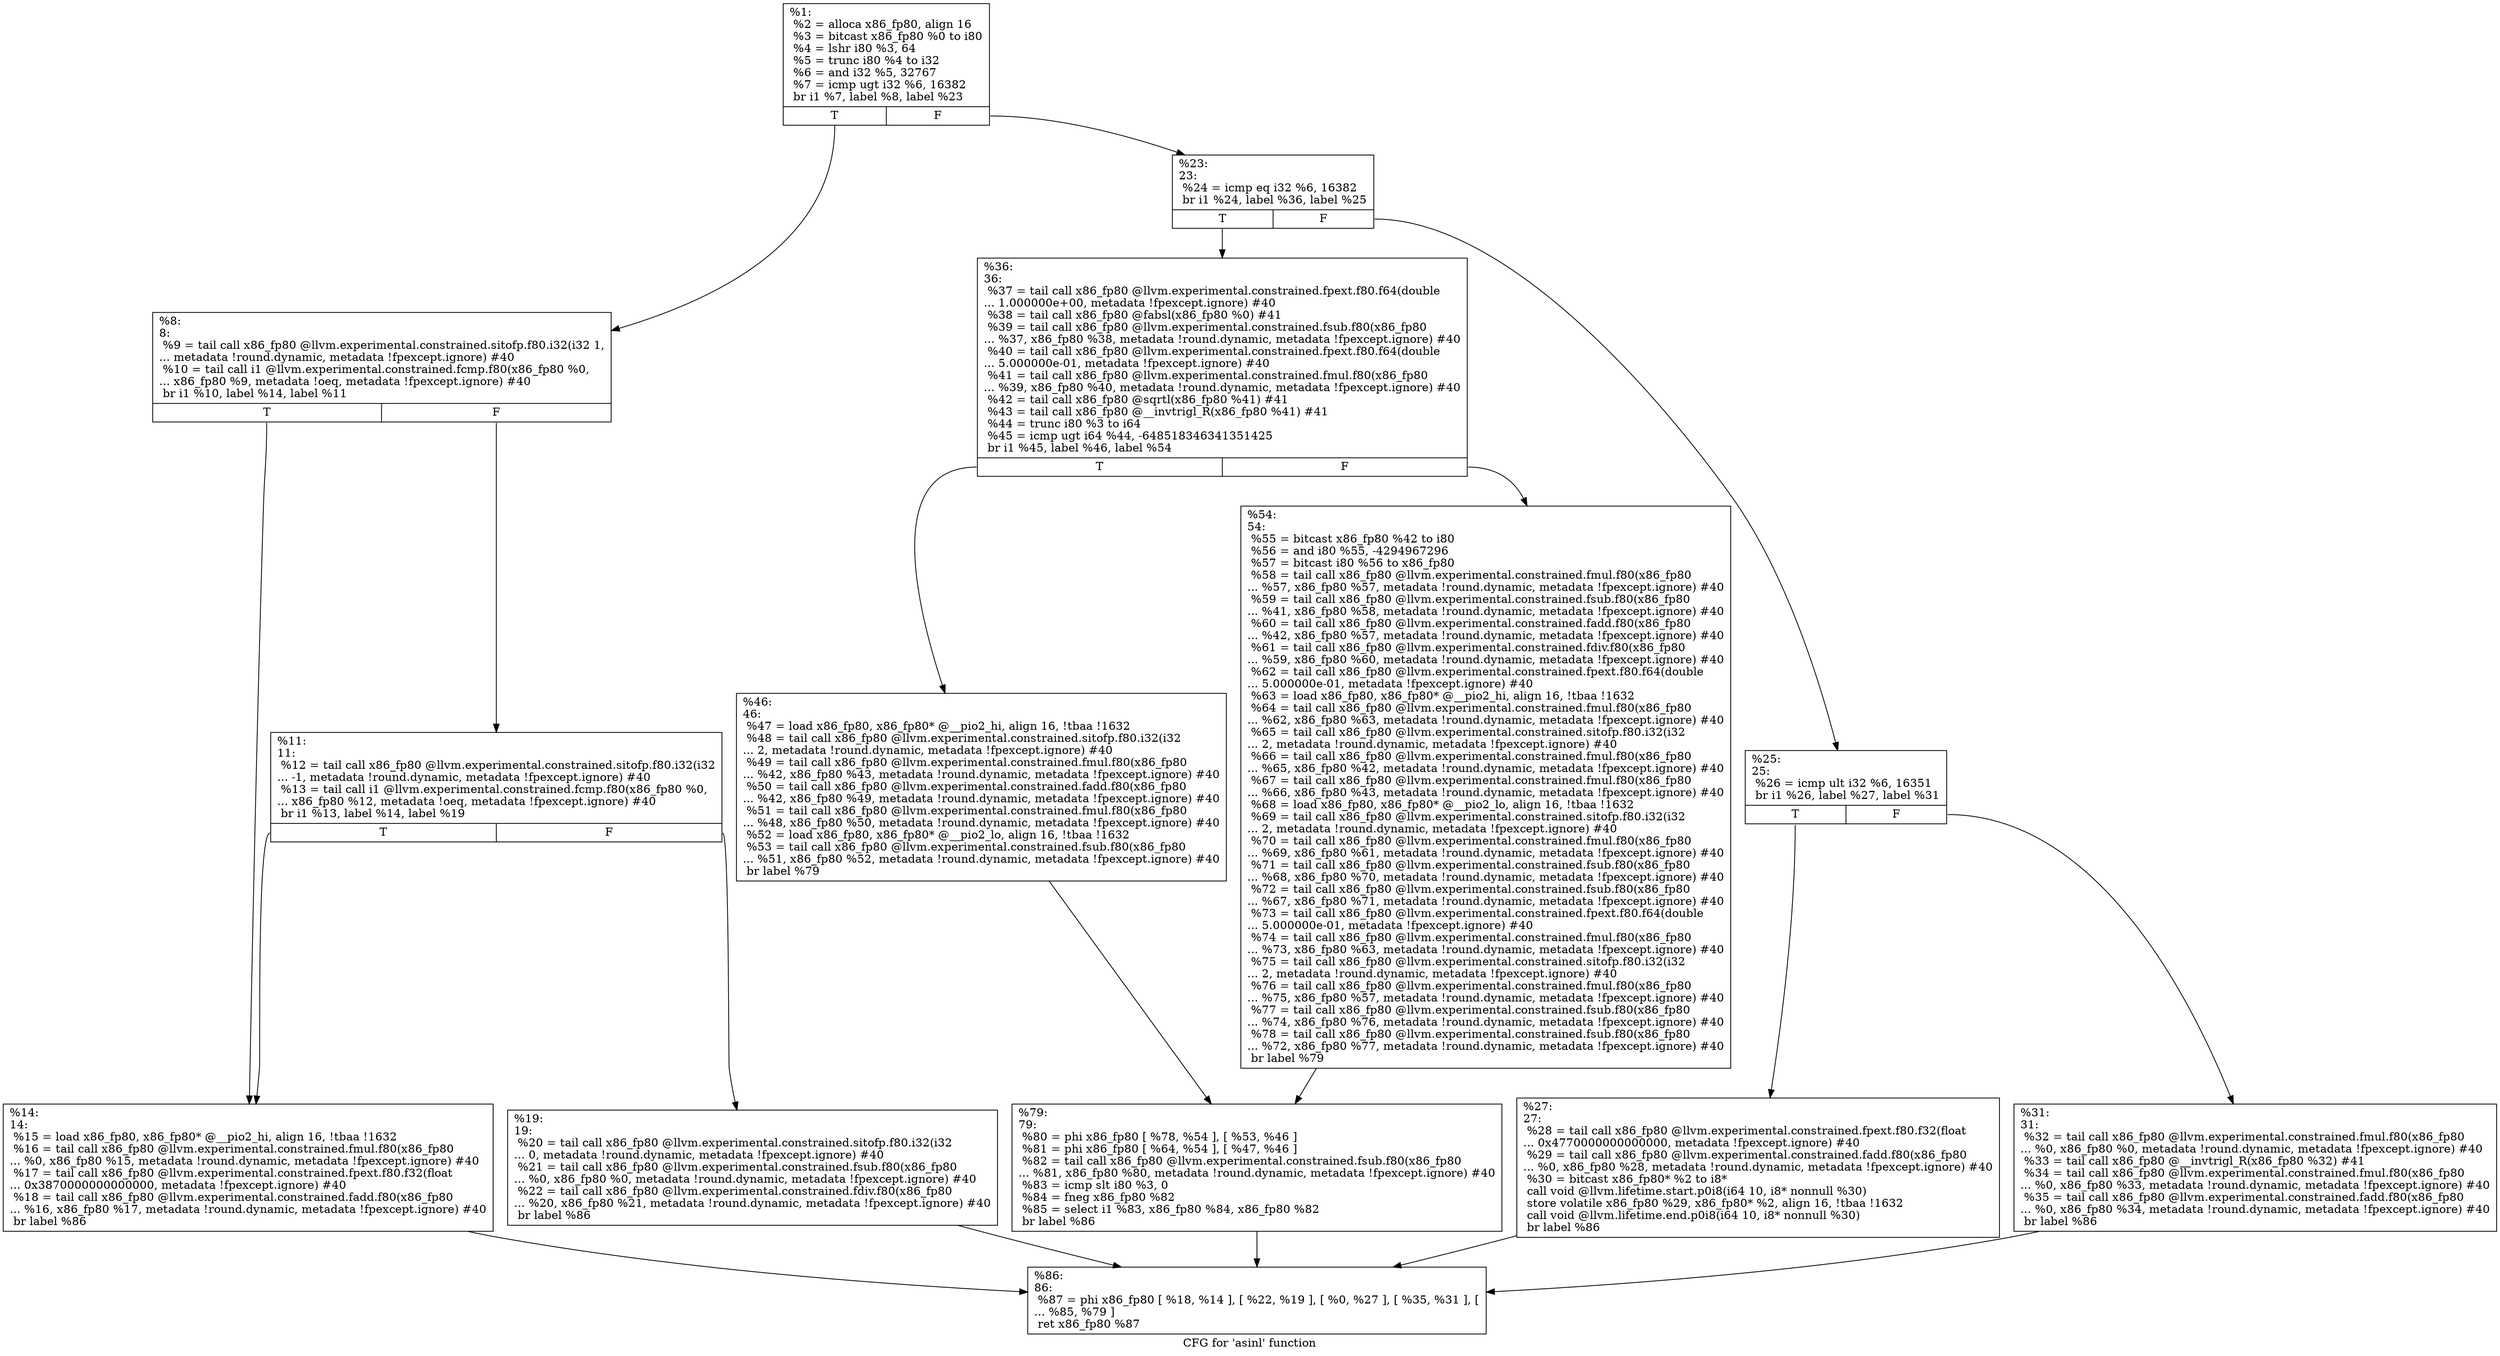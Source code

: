 digraph "CFG for 'asinl' function" {
	label="CFG for 'asinl' function";

	Node0x1fdc580 [shape=record,label="{%1:\l  %2 = alloca x86_fp80, align 16\l  %3 = bitcast x86_fp80 %0 to i80\l  %4 = lshr i80 %3, 64\l  %5 = trunc i80 %4 to i32\l  %6 = and i32 %5, 32767\l  %7 = icmp ugt i32 %6, 16382\l  br i1 %7, label %8, label %23\l|{<s0>T|<s1>F}}"];
	Node0x1fdc580:s0 -> Node0x1fdc650;
	Node0x1fdc580:s1 -> Node0x1fdc790;
	Node0x1fdc650 [shape=record,label="{%8:\l8:                                                \l  %9 = tail call x86_fp80 @llvm.experimental.constrained.sitofp.f80.i32(i32 1,\l... metadata !round.dynamic, metadata !fpexcept.ignore) #40\l  %10 = tail call i1 @llvm.experimental.constrained.fcmp.f80(x86_fp80 %0,\l... x86_fp80 %9, metadata !oeq, metadata !fpexcept.ignore) #40\l  br i1 %10, label %14, label %11\l|{<s0>T|<s1>F}}"];
	Node0x1fdc650:s0 -> Node0x1fdc6f0;
	Node0x1fdc650:s1 -> Node0x1fdc6a0;
	Node0x1fdc6a0 [shape=record,label="{%11:\l11:                                               \l  %12 = tail call x86_fp80 @llvm.experimental.constrained.sitofp.f80.i32(i32\l... -1, metadata !round.dynamic, metadata !fpexcept.ignore) #40\l  %13 = tail call i1 @llvm.experimental.constrained.fcmp.f80(x86_fp80 %0,\l... x86_fp80 %12, metadata !oeq, metadata !fpexcept.ignore) #40\l  br i1 %13, label %14, label %19\l|{<s0>T|<s1>F}}"];
	Node0x1fdc6a0:s0 -> Node0x1fdc6f0;
	Node0x1fdc6a0:s1 -> Node0x1fdc740;
	Node0x1fdc6f0 [shape=record,label="{%14:\l14:                                               \l  %15 = load x86_fp80, x86_fp80* @__pio2_hi, align 16, !tbaa !1632\l  %16 = tail call x86_fp80 @llvm.experimental.constrained.fmul.f80(x86_fp80\l... %0, x86_fp80 %15, metadata !round.dynamic, metadata !fpexcept.ignore) #40\l  %17 = tail call x86_fp80 @llvm.experimental.constrained.fpext.f80.f32(float\l... 0x3870000000000000, metadata !fpexcept.ignore) #40\l  %18 = tail call x86_fp80 @llvm.experimental.constrained.fadd.f80(x86_fp80\l... %16, x86_fp80 %17, metadata !round.dynamic, metadata !fpexcept.ignore) #40\l  br label %86\l}"];
	Node0x1fdc6f0 -> Node0x1fdca10;
	Node0x1fdc740 [shape=record,label="{%19:\l19:                                               \l  %20 = tail call x86_fp80 @llvm.experimental.constrained.sitofp.f80.i32(i32\l... 0, metadata !round.dynamic, metadata !fpexcept.ignore) #40\l  %21 = tail call x86_fp80 @llvm.experimental.constrained.fsub.f80(x86_fp80\l... %0, x86_fp80 %0, metadata !round.dynamic, metadata !fpexcept.ignore) #40\l  %22 = tail call x86_fp80 @llvm.experimental.constrained.fdiv.f80(x86_fp80\l... %20, x86_fp80 %21, metadata !round.dynamic, metadata !fpexcept.ignore) #40\l  br label %86\l}"];
	Node0x1fdc740 -> Node0x1fdca10;
	Node0x1fdc790 [shape=record,label="{%23:\l23:                                               \l  %24 = icmp eq i32 %6, 16382\l  br i1 %24, label %36, label %25\l|{<s0>T|<s1>F}}"];
	Node0x1fdc790:s0 -> Node0x1fdc8d0;
	Node0x1fdc790:s1 -> Node0x1fdc7e0;
	Node0x1fdc7e0 [shape=record,label="{%25:\l25:                                               \l  %26 = icmp ult i32 %6, 16351\l  br i1 %26, label %27, label %31\l|{<s0>T|<s1>F}}"];
	Node0x1fdc7e0:s0 -> Node0x1fdc830;
	Node0x1fdc7e0:s1 -> Node0x1fdc880;
	Node0x1fdc830 [shape=record,label="{%27:\l27:                                               \l  %28 = tail call x86_fp80 @llvm.experimental.constrained.fpext.f80.f32(float\l... 0x4770000000000000, metadata !fpexcept.ignore) #40\l  %29 = tail call x86_fp80 @llvm.experimental.constrained.fadd.f80(x86_fp80\l... %0, x86_fp80 %28, metadata !round.dynamic, metadata !fpexcept.ignore) #40\l  %30 = bitcast x86_fp80* %2 to i8*\l  call void @llvm.lifetime.start.p0i8(i64 10, i8* nonnull %30)\l  store volatile x86_fp80 %29, x86_fp80* %2, align 16, !tbaa !1632\l  call void @llvm.lifetime.end.p0i8(i64 10, i8* nonnull %30)\l  br label %86\l}"];
	Node0x1fdc830 -> Node0x1fdca10;
	Node0x1fdc880 [shape=record,label="{%31:\l31:                                               \l  %32 = tail call x86_fp80 @llvm.experimental.constrained.fmul.f80(x86_fp80\l... %0, x86_fp80 %0, metadata !round.dynamic, metadata !fpexcept.ignore) #40\l  %33 = tail call x86_fp80 @__invtrigl_R(x86_fp80 %32) #41\l  %34 = tail call x86_fp80 @llvm.experimental.constrained.fmul.f80(x86_fp80\l... %0, x86_fp80 %33, metadata !round.dynamic, metadata !fpexcept.ignore) #40\l  %35 = tail call x86_fp80 @llvm.experimental.constrained.fadd.f80(x86_fp80\l... %0, x86_fp80 %34, metadata !round.dynamic, metadata !fpexcept.ignore) #40\l  br label %86\l}"];
	Node0x1fdc880 -> Node0x1fdca10;
	Node0x1fdc8d0 [shape=record,label="{%36:\l36:                                               \l  %37 = tail call x86_fp80 @llvm.experimental.constrained.fpext.f80.f64(double\l... 1.000000e+00, metadata !fpexcept.ignore) #40\l  %38 = tail call x86_fp80 @fabsl(x86_fp80 %0) #41\l  %39 = tail call x86_fp80 @llvm.experimental.constrained.fsub.f80(x86_fp80\l... %37, x86_fp80 %38, metadata !round.dynamic, metadata !fpexcept.ignore) #40\l  %40 = tail call x86_fp80 @llvm.experimental.constrained.fpext.f80.f64(double\l... 5.000000e-01, metadata !fpexcept.ignore) #40\l  %41 = tail call x86_fp80 @llvm.experimental.constrained.fmul.f80(x86_fp80\l... %39, x86_fp80 %40, metadata !round.dynamic, metadata !fpexcept.ignore) #40\l  %42 = tail call x86_fp80 @sqrtl(x86_fp80 %41) #41\l  %43 = tail call x86_fp80 @__invtrigl_R(x86_fp80 %41) #41\l  %44 = trunc i80 %3 to i64\l  %45 = icmp ugt i64 %44, -648518346341351425\l  br i1 %45, label %46, label %54\l|{<s0>T|<s1>F}}"];
	Node0x1fdc8d0:s0 -> Node0x1fdc920;
	Node0x1fdc8d0:s1 -> Node0x1fdc970;
	Node0x1fdc920 [shape=record,label="{%46:\l46:                                               \l  %47 = load x86_fp80, x86_fp80* @__pio2_hi, align 16, !tbaa !1632\l  %48 = tail call x86_fp80 @llvm.experimental.constrained.sitofp.f80.i32(i32\l... 2, metadata !round.dynamic, metadata !fpexcept.ignore) #40\l  %49 = tail call x86_fp80 @llvm.experimental.constrained.fmul.f80(x86_fp80\l... %42, x86_fp80 %43, metadata !round.dynamic, metadata !fpexcept.ignore) #40\l  %50 = tail call x86_fp80 @llvm.experimental.constrained.fadd.f80(x86_fp80\l... %42, x86_fp80 %49, metadata !round.dynamic, metadata !fpexcept.ignore) #40\l  %51 = tail call x86_fp80 @llvm.experimental.constrained.fmul.f80(x86_fp80\l... %48, x86_fp80 %50, metadata !round.dynamic, metadata !fpexcept.ignore) #40\l  %52 = load x86_fp80, x86_fp80* @__pio2_lo, align 16, !tbaa !1632\l  %53 = tail call x86_fp80 @llvm.experimental.constrained.fsub.f80(x86_fp80\l... %51, x86_fp80 %52, metadata !round.dynamic, metadata !fpexcept.ignore) #40\l  br label %79\l}"];
	Node0x1fdc920 -> Node0x1fdc9c0;
	Node0x1fdc970 [shape=record,label="{%54:\l54:                                               \l  %55 = bitcast x86_fp80 %42 to i80\l  %56 = and i80 %55, -4294967296\l  %57 = bitcast i80 %56 to x86_fp80\l  %58 = tail call x86_fp80 @llvm.experimental.constrained.fmul.f80(x86_fp80\l... %57, x86_fp80 %57, metadata !round.dynamic, metadata !fpexcept.ignore) #40\l  %59 = tail call x86_fp80 @llvm.experimental.constrained.fsub.f80(x86_fp80\l... %41, x86_fp80 %58, metadata !round.dynamic, metadata !fpexcept.ignore) #40\l  %60 = tail call x86_fp80 @llvm.experimental.constrained.fadd.f80(x86_fp80\l... %42, x86_fp80 %57, metadata !round.dynamic, metadata !fpexcept.ignore) #40\l  %61 = tail call x86_fp80 @llvm.experimental.constrained.fdiv.f80(x86_fp80\l... %59, x86_fp80 %60, metadata !round.dynamic, metadata !fpexcept.ignore) #40\l  %62 = tail call x86_fp80 @llvm.experimental.constrained.fpext.f80.f64(double\l... 5.000000e-01, metadata !fpexcept.ignore) #40\l  %63 = load x86_fp80, x86_fp80* @__pio2_hi, align 16, !tbaa !1632\l  %64 = tail call x86_fp80 @llvm.experimental.constrained.fmul.f80(x86_fp80\l... %62, x86_fp80 %63, metadata !round.dynamic, metadata !fpexcept.ignore) #40\l  %65 = tail call x86_fp80 @llvm.experimental.constrained.sitofp.f80.i32(i32\l... 2, metadata !round.dynamic, metadata !fpexcept.ignore) #40\l  %66 = tail call x86_fp80 @llvm.experimental.constrained.fmul.f80(x86_fp80\l... %65, x86_fp80 %42, metadata !round.dynamic, metadata !fpexcept.ignore) #40\l  %67 = tail call x86_fp80 @llvm.experimental.constrained.fmul.f80(x86_fp80\l... %66, x86_fp80 %43, metadata !round.dynamic, metadata !fpexcept.ignore) #40\l  %68 = load x86_fp80, x86_fp80* @__pio2_lo, align 16, !tbaa !1632\l  %69 = tail call x86_fp80 @llvm.experimental.constrained.sitofp.f80.i32(i32\l... 2, metadata !round.dynamic, metadata !fpexcept.ignore) #40\l  %70 = tail call x86_fp80 @llvm.experimental.constrained.fmul.f80(x86_fp80\l... %69, x86_fp80 %61, metadata !round.dynamic, metadata !fpexcept.ignore) #40\l  %71 = tail call x86_fp80 @llvm.experimental.constrained.fsub.f80(x86_fp80\l... %68, x86_fp80 %70, metadata !round.dynamic, metadata !fpexcept.ignore) #40\l  %72 = tail call x86_fp80 @llvm.experimental.constrained.fsub.f80(x86_fp80\l... %67, x86_fp80 %71, metadata !round.dynamic, metadata !fpexcept.ignore) #40\l  %73 = tail call x86_fp80 @llvm.experimental.constrained.fpext.f80.f64(double\l... 5.000000e-01, metadata !fpexcept.ignore) #40\l  %74 = tail call x86_fp80 @llvm.experimental.constrained.fmul.f80(x86_fp80\l... %73, x86_fp80 %63, metadata !round.dynamic, metadata !fpexcept.ignore) #40\l  %75 = tail call x86_fp80 @llvm.experimental.constrained.sitofp.f80.i32(i32\l... 2, metadata !round.dynamic, metadata !fpexcept.ignore) #40\l  %76 = tail call x86_fp80 @llvm.experimental.constrained.fmul.f80(x86_fp80\l... %75, x86_fp80 %57, metadata !round.dynamic, metadata !fpexcept.ignore) #40\l  %77 = tail call x86_fp80 @llvm.experimental.constrained.fsub.f80(x86_fp80\l... %74, x86_fp80 %76, metadata !round.dynamic, metadata !fpexcept.ignore) #40\l  %78 = tail call x86_fp80 @llvm.experimental.constrained.fsub.f80(x86_fp80\l... %72, x86_fp80 %77, metadata !round.dynamic, metadata !fpexcept.ignore) #40\l  br label %79\l}"];
	Node0x1fdc970 -> Node0x1fdc9c0;
	Node0x1fdc9c0 [shape=record,label="{%79:\l79:                                               \l  %80 = phi x86_fp80 [ %78, %54 ], [ %53, %46 ]\l  %81 = phi x86_fp80 [ %64, %54 ], [ %47, %46 ]\l  %82 = tail call x86_fp80 @llvm.experimental.constrained.fsub.f80(x86_fp80\l... %81, x86_fp80 %80, metadata !round.dynamic, metadata !fpexcept.ignore) #40\l  %83 = icmp slt i80 %3, 0\l  %84 = fneg x86_fp80 %82\l  %85 = select i1 %83, x86_fp80 %84, x86_fp80 %82\l  br label %86\l}"];
	Node0x1fdc9c0 -> Node0x1fdca10;
	Node0x1fdca10 [shape=record,label="{%86:\l86:                                               \l  %87 = phi x86_fp80 [ %18, %14 ], [ %22, %19 ], [ %0, %27 ], [ %35, %31 ], [\l... %85, %79 ]\l  ret x86_fp80 %87\l}"];
}
